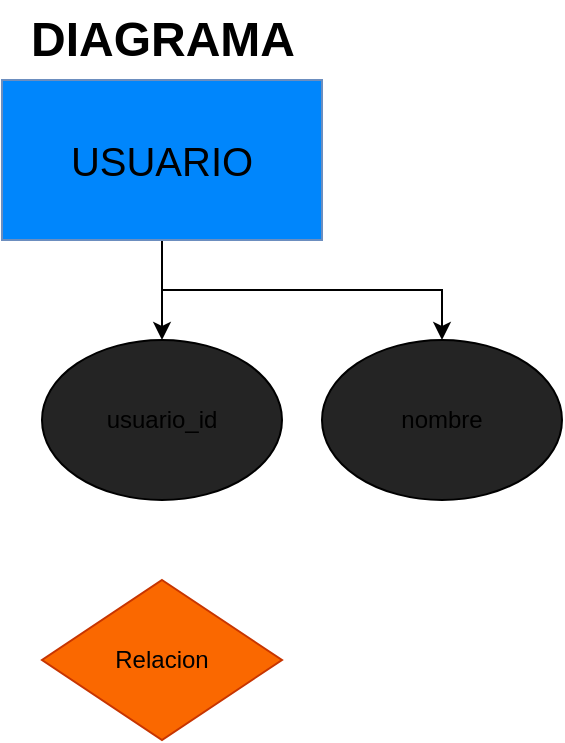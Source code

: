 <mxfile version="23.1.6" type="github">
  <diagram name="Página-1" id="66d4KHj_OgP5LqxQDh67">
    <mxGraphModel dx="1180" dy="745" grid="1" gridSize="10" guides="1" tooltips="1" connect="1" arrows="1" fold="1" page="1" pageScale="1" pageWidth="827" pageHeight="1169" math="0" shadow="0">
      <root>
        <mxCell id="0" />
        <mxCell id="1" parent="0" />
        <mxCell id="7S2LlwF4u6BCzw5qo6hx-7" style="edgeStyle=orthogonalEdgeStyle;rounded=0;orthogonalLoop=1;jettySize=auto;html=1;exitX=0.5;exitY=1;exitDx=0;exitDy=0;entryX=0.5;entryY=0;entryDx=0;entryDy=0;" edge="1" parent="1" source="7S2LlwF4u6BCzw5qo6hx-1" target="7S2LlwF4u6BCzw5qo6hx-3">
          <mxGeometry relative="1" as="geometry" />
        </mxCell>
        <mxCell id="7S2LlwF4u6BCzw5qo6hx-9" style="edgeStyle=orthogonalEdgeStyle;rounded=0;orthogonalLoop=1;jettySize=auto;html=1;exitX=0.5;exitY=1;exitDx=0;exitDy=0;entryX=0.5;entryY=0;entryDx=0;entryDy=0;" edge="1" parent="1" source="7S2LlwF4u6BCzw5qo6hx-1" target="7S2LlwF4u6BCzw5qo6hx-6">
          <mxGeometry relative="1" as="geometry" />
        </mxCell>
        <mxCell id="7S2LlwF4u6BCzw5qo6hx-1" value="&lt;font style=&quot;font-size: 20px;&quot;&gt;USUARIO&lt;/font&gt;" style="rounded=0;whiteSpace=wrap;html=1;fillColor=#0086FC;strokeColor=#6c8ebf;" vertex="1" parent="1">
          <mxGeometry x="320" y="40" width="160" height="80" as="geometry" />
        </mxCell>
        <mxCell id="7S2LlwF4u6BCzw5qo6hx-2" value="DIAGRAMA" style="text;strokeColor=none;fillColor=none;html=1;fontSize=24;fontStyle=1;verticalAlign=middle;align=center;" vertex="1" parent="1">
          <mxGeometry x="350" width="100" height="40" as="geometry" />
        </mxCell>
        <mxCell id="7S2LlwF4u6BCzw5qo6hx-3" value="usuario_id" style="ellipse;whiteSpace=wrap;html=1;fillColor=#242424;" vertex="1" parent="1">
          <mxGeometry x="340" y="170" width="120" height="80" as="geometry" />
        </mxCell>
        <mxCell id="7S2LlwF4u6BCzw5qo6hx-4" value="Relacion" style="rhombus;whiteSpace=wrap;html=1;fillColor=#fa6800;fontColor=#000000;strokeColor=#C73500;" vertex="1" parent="1">
          <mxGeometry x="340" y="290" width="120" height="80" as="geometry" />
        </mxCell>
        <mxCell id="7S2LlwF4u6BCzw5qo6hx-6" value="nombre" style="ellipse;whiteSpace=wrap;html=1;fillColor=#242424;" vertex="1" parent="1">
          <mxGeometry x="480" y="170" width="120" height="80" as="geometry" />
        </mxCell>
      </root>
    </mxGraphModel>
  </diagram>
</mxfile>
